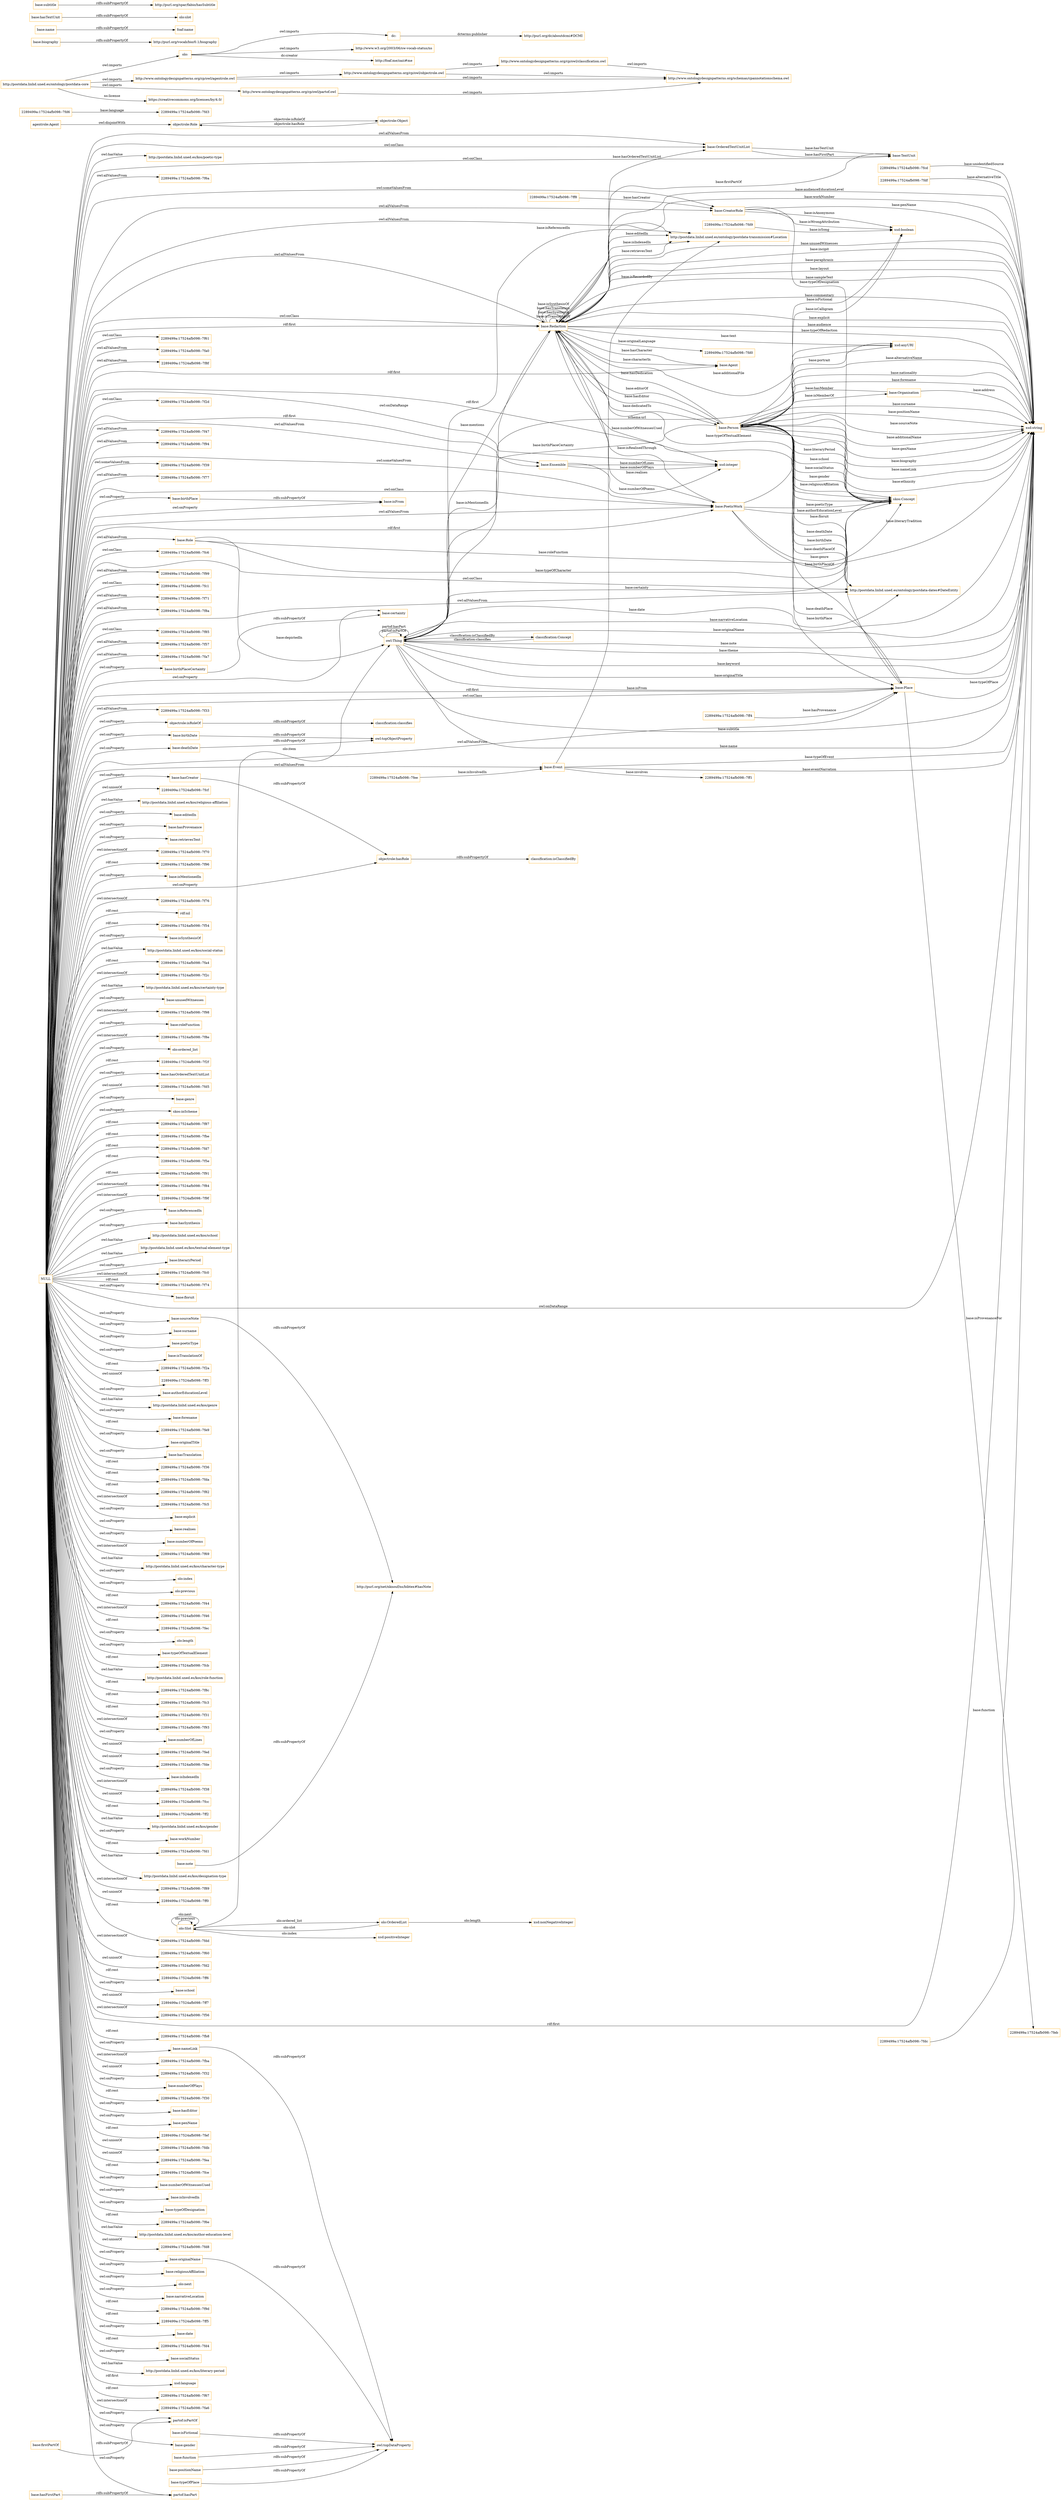 digraph ar2dtool_diagram { 
rankdir=LR;
size="1501"
node [shape = rectangle, color="orange"]; "2289499a:17524afb098:-7f6a" "2289499a:17524afb098:-7fdc" "base:Role" "2289499a:17524afb098:-7feb" "base:OrderedTextUnitList" "agentrole:Agent" "base:Agent" "base:CreatorRole" "base:Person" "base:Organisation" "2289499a:17524afb098:-7f61" "2289499a:17524afb098:-7fa0" "2289499a:17524afb098:-7f8f" "2289499a:17524afb098:-7fd6" "2289499a:17524afb098:-7fcd" "base:Redaction" "2289499a:17524afb098:-7f2d" "base:Ensemble" "2289499a:17524afb098:-7f47" "2289499a:17524afb098:-7fd9" "2289499a:17524afb098:-7ff4" "2289499a:17524afb098:-7f94" "base:TextUnit" "2289499a:17524afb098:-7f39" "2289499a:17524afb098:-7f77" "skos:Concept" "http://postdata.linhd.uned.es/ontology/postdata-dates#DateEntity" "base:Place" "2289499a:17524afb098:-7fdf" "2289499a:17524afb098:-7fc6" "base:Event" "2289499a:17524afb098:-7f99" "2289499a:17524afb098:-7ff1" "2289499a:17524afb098:-7fc1" "2289499a:17524afb098:-7f71" "2289499a:17524afb098:-7f8a" "2289499a:17524afb098:-7fee" "2289499a:17524afb098:-7ff8" "http://postdata.linhd.uned.es/ontology/postdata-transmission#Location" "2289499a:17524afb098:-7f85" "2289499a:17524afb098:-7f57" "2289499a:17524afb098:-7fa7" "base:PoeticWork" "2289499a:17524afb098:-7f33" "owl:Thing" "objectrole:Role" "objectrole:Object" "olo:Slot" "olo:OrderedList" "classification:Concept" ; /*classes style*/
	"base:deathDate" -> "owl:topObjectProperty" [ label = "rdfs:subPropertyOf" ];
	"http://www.ontologydesignpatterns.org/cp/owl/objectrole.owl" -> "http://www.ontologydesignpatterns.org/cp/owl/classification.owl" [ label = "owl:imports" ];
	"http://www.ontologydesignpatterns.org/cp/owl/objectrole.owl" -> "http://www.ontologydesignpatterns.org/schemas/cpannotationschema.owl" [ label = "owl:imports" ];
	"http://www.ontologydesignpatterns.org/cp/owl/classification.owl" -> "http://www.ontologydesignpatterns.org/schemas/cpannotationschema.owl" [ label = "owl:imports" ];
	"base:firstPartOf" -> "partof:isPartOf" [ label = "rdfs:subPropertyOf" ];
	"agentrole:Agent" -> "objectrole:Role" [ label = "owl:disjointWith" ];
	"dc:" -> "http://purl.org/dc/aboutdcmi#DCMI" [ label = "dcterms:publisher" ];
	"olo:" -> "http://www.w3.org/2003/06/sw-vocab-status/ns" [ label = "owl:imports" ];
	"olo:" -> "dc:" [ label = "owl:imports" ];
	"olo:" -> "http://foaf.me/zazi#me" [ label = "dc:creator" ];
	"base:birthPlaceCertainty" -> "base:certainty" [ label = "rdfs:subPropertyOf" ];
	"base:biography" -> "http://purl.org/vocab/bio/0.1/biography" [ label = "rdfs:subPropertyOf" ];
	"objectrole:isRoleOf" -> "classification:classifies" [ label = "rdfs:subPropertyOf" ];
	"base:nameLink" -> "owl:topDataProperty" [ label = "rdfs:subPropertyOf" ];
	"base:sourceNote" -> "http://purl.org/net/nknouf/ns/bibtex#hasNote" [ label = "rdfs:subPropertyOf" ];
	"base:name" -> "foaf:name" [ label = "rdfs:subPropertyOf" ];
	"base:hasTextUnit" -> "olo:slot" [ label = "rdfs:subPropertyOf" ];
	"NULL" -> "2289499a:17524afb098:-7fcf" [ label = "owl:unionOf" ];
	"NULL" -> "http://postdata.linhd.uned.es/kos/religious-affiliation" [ label = "owl:hasValue" ];
	"NULL" -> "base:PoeticWork" [ label = "owl:allValuesFrom" ];
	"NULL" -> "2289499a:17524afb098:-7f57" [ label = "owl:allValuesFrom" ];
	"NULL" -> "2289499a:17524afb098:-7f47" [ label = "owl:allValuesFrom" ];
	"NULL" -> "base:CreatorRole" [ label = "owl:someValuesFrom" ];
	"NULL" -> "base:editedIn" [ label = "owl:onProperty" ];
	"NULL" -> "base:Place" [ label = "rdf:first" ];
	"NULL" -> "base:hasProvenance" [ label = "owl:onProperty" ];
	"NULL" -> "base:retrievesText" [ label = "owl:onProperty" ];
	"NULL" -> "2289499a:17524afb098:-7fc6" [ label = "owl:onClass" ];
	"NULL" -> "2289499a:17524afb098:-7f8f" [ label = "owl:allValuesFrom" ];
	"NULL" -> "base:PoeticWork" [ label = "rdf:first" ];
	"NULL" -> "2289499a:17524afb098:-7f70" [ label = "owl:intersectionOf" ];
	"NULL" -> "2289499a:17524afb098:-7f96" [ label = "rdf:rest" ];
	"NULL" -> "base:isMentionedIn" [ label = "owl:onProperty" ];
	"NULL" -> "base:birthDate" [ label = "owl:onProperty" ];
	"NULL" -> "2289499a:17524afb098:-7f76" [ label = "owl:intersectionOf" ];
	"NULL" -> "rdf:nil" [ label = "rdf:rest" ];
	"NULL" -> "2289499a:17524afb098:-7f61" [ label = "owl:onClass" ];
	"NULL" -> "2289499a:17524afb098:-7f54" [ label = "rdf:rest" ];
	"NULL" -> "base:isSynthesisOf" [ label = "owl:onProperty" ];
	"NULL" -> "http://postdata.linhd.uned.es/kos/social-status" [ label = "owl:hasValue" ];
	"NULL" -> "2289499a:17524afb098:-7fa4" [ label = "rdf:rest" ];
	"NULL" -> "base:birthPlaceCertainty" [ label = "owl:onProperty" ];
	"NULL" -> "2289499a:17524afb098:-7f2c" [ label = "owl:intersectionOf" ];
	"NULL" -> "http://postdata.linhd.uned.es/kos/certainty-type" [ label = "owl:hasValue" ];
	"NULL" -> "base:unusedWitnesses" [ label = "owl:onProperty" ];
	"NULL" -> "2289499a:17524afb098:-7f98" [ label = "owl:intersectionOf" ];
	"NULL" -> "objectrole:isRoleOf" [ label = "owl:onProperty" ];
	"NULL" -> "base:roleFunction" [ label = "owl:onProperty" ];
	"NULL" -> "2289499a:17524afb098:-7f8e" [ label = "owl:intersectionOf" ];
	"NULL" -> "partof:isPartOf" [ label = "owl:onProperty" ];
	"NULL" -> "olo:ordered_list" [ label = "owl:onProperty" ];
	"NULL" -> "2289499a:17524afb098:-7f2f" [ label = "rdf:rest" ];
	"NULL" -> "base:hasOrderedTextUnitList" [ label = "owl:onProperty" ];
	"NULL" -> "2289499a:17524afb098:-7fd5" [ label = "owl:unionOf" ];
	"NULL" -> "base:Role" [ label = "owl:allValuesFrom" ];
	"NULL" -> "base:genre" [ label = "owl:onProperty" ];
	"NULL" -> "skos:inScheme" [ label = "owl:onProperty" ];
	"NULL" -> "base:OrderedTextUnitList" [ label = "owl:allValuesFrom" ];
	"NULL" -> "2289499a:17524afb098:-7f87" [ label = "rdf:rest" ];
	"NULL" -> "2289499a:17524afb098:-7fbe" [ label = "rdf:rest" ];
	"NULL" -> "base:CreatorRole" [ label = "owl:allValuesFrom" ];
	"NULL" -> "http://postdata.linhd.uned.es/ontology/postdata-dates#DateEntity" [ label = "owl:onClass" ];
	"NULL" -> "2289499a:17524afb098:-7fd7" [ label = "rdf:rest" ];
	"NULL" -> "base:Ensemble" [ label = "owl:allValuesFrom" ];
	"NULL" -> "2289499a:17524afb098:-7f5e" [ label = "rdf:rest" ];
	"NULL" -> "2289499a:17524afb098:-7f91" [ label = "rdf:rest" ];
	"NULL" -> "2289499a:17524afb098:-7f84" [ label = "owl:intersectionOf" ];
	"NULL" -> "2289499a:17524afb098:-7f9f" [ label = "owl:intersectionOf" ];
	"NULL" -> "base:isReferencedIn" [ label = "owl:onProperty" ];
	"NULL" -> "base:hasSynthesis" [ label = "owl:onProperty" ];
	"NULL" -> "base:Agent" [ label = "rdf:first" ];
	"NULL" -> "http://postdata.linhd.uned.es/kos/school" [ label = "owl:hasValue" ];
	"NULL" -> "skos:Concept" [ label = "rdf:first" ];
	"NULL" -> "http://postdata.linhd.uned.es/kos/textual-element-type" [ label = "owl:hasValue" ];
	"NULL" -> "base:literaryPeriod" [ label = "owl:onProperty" ];
	"NULL" -> "2289499a:17524afb098:-7fc0" [ label = "owl:intersectionOf" ];
	"NULL" -> "2289499a:17524afb098:-7f74" [ label = "rdf:rest" ];
	"NULL" -> "base:floruit" [ label = "owl:onProperty" ];
	"NULL" -> "xsd:string" [ label = "owl:onDataRange" ];
	"NULL" -> "base:surname" [ label = "owl:onProperty" ];
	"NULL" -> "base:poeticType" [ label = "owl:onProperty" ];
	"NULL" -> "base:isTranslationOf" [ label = "owl:onProperty" ];
	"NULL" -> "2289499a:17524afb098:-7f2a" [ label = "rdf:rest" ];
	"NULL" -> "2289499a:17524afb098:-7ff3" [ label = "owl:unionOf" ];
	"NULL" -> "base:authorEducationLevel" [ label = "owl:onProperty" ];
	"NULL" -> "http://postdata.linhd.uned.es/kos/genre" [ label = "owl:hasValue" ];
	"NULL" -> "base:forename" [ label = "owl:onProperty" ];
	"NULL" -> "2289499a:17524afb098:-7fa0" [ label = "owl:allValuesFrom" ];
	"NULL" -> "2289499a:17524afb098:-7fe9" [ label = "rdf:rest" ];
	"NULL" -> "base:originalTitle" [ label = "owl:onProperty" ];
	"NULL" -> "base:hasTranslation" [ label = "owl:onProperty" ];
	"NULL" -> "2289499a:17524afb098:-7f36" [ label = "rdf:rest" ];
	"NULL" -> "base:Redaction" [ label = "owl:allValuesFrom" ];
	"NULL" -> "2289499a:17524afb098:-7fda" [ label = "rdf:rest" ];
	"NULL" -> "2289499a:17524afb098:-7f82" [ label = "rdf:rest" ];
	"NULL" -> "2289499a:17524afb098:-7fc5" [ label = "owl:intersectionOf" ];
	"NULL" -> "base:explicit" [ label = "owl:onProperty" ];
	"NULL" -> "base:realises" [ label = "owl:onProperty" ];
	"NULL" -> "2289499a:17524afb098:-7f77" [ label = "owl:allValuesFrom" ];
	"NULL" -> "base:PoeticWork" [ label = "owl:someValuesFrom" ];
	"NULL" -> "base:numberOfPoems" [ label = "owl:onProperty" ];
	"NULL" -> "2289499a:17524afb098:-7fa7" [ label = "owl:allValuesFrom" ];
	"NULL" -> "2289499a:17524afb098:-7f69" [ label = "owl:intersectionOf" ];
	"NULL" -> "http://postdata.linhd.uned.es/kos/character-type" [ label = "owl:hasValue" ];
	"NULL" -> "olo:index" [ label = "owl:onProperty" ];
	"NULL" -> "olo:previous" [ label = "owl:onProperty" ];
	"NULL" -> "2289499a:17524afb098:-7f44" [ label = "rdf:rest" ];
	"NULL" -> "2289499a:17524afb098:-7fc1" [ label = "owl:onClass" ];
	"NULL" -> "2289499a:17524afb098:-7f46" [ label = "owl:intersectionOf" ];
	"NULL" -> "base:PoeticWork" [ label = "owl:onClass" ];
	"NULL" -> "xsd:string" [ label = "rdf:first" ];
	"NULL" -> "2289499a:17524afb098:-7fec" [ label = "rdf:rest" ];
	"NULL" -> "olo:length" [ label = "owl:onProperty" ];
	"NULL" -> "base:typeOfTextualElement" [ label = "owl:onProperty" ];
	"NULL" -> "2289499a:17524afb098:-7fcb" [ label = "rdf:rest" ];
	"NULL" -> "http://postdata.linhd.uned.es/kos/role-function" [ label = "owl:hasValue" ];
	"NULL" -> "2289499a:17524afb098:-7f8c" [ label = "rdf:rest" ];
	"NULL" -> "2289499a:17524afb098:-7fc3" [ label = "rdf:rest" ];
	"NULL" -> "2289499a:17524afb098:-7f31" [ label = "rdf:rest" ];
	"NULL" -> "2289499a:17524afb098:-7f93" [ label = "owl:intersectionOf" ];
	"NULL" -> "base:numberOfLines" [ label = "owl:onProperty" ];
	"NULL" -> "2289499a:17524afb098:-7fed" [ label = "owl:unionOf" ];
	"NULL" -> "2289499a:17524afb098:-7fde" [ label = "owl:unionOf" ];
	"NULL" -> "base:isIndexedIn" [ label = "owl:onProperty" ];
	"NULL" -> "2289499a:17524afb098:-7f38" [ label = "owl:intersectionOf" ];
	"NULL" -> "2289499a:17524afb098:-7f94" [ label = "owl:allValuesFrom" ];
	"NULL" -> "2289499a:17524afb098:-7fcc" [ label = "owl:unionOf" ];
	"NULL" -> "2289499a:17524afb098:-7f6a" [ label = "owl:allValuesFrom" ];
	"NULL" -> "2289499a:17524afb098:-7ff2" [ label = "rdf:rest" ];
	"NULL" -> "http://postdata.linhd.uned.es/kos/gender" [ label = "owl:hasValue" ];
	"NULL" -> "base:workNumber" [ label = "owl:onProperty" ];
	"NULL" -> "2289499a:17524afb098:-7fd1" [ label = "rdf:rest" ];
	"NULL" -> "base:hasCreator" [ label = "owl:onProperty" ];
	"NULL" -> "http://postdata.linhd.uned.es/kos/designation-type" [ label = "owl:hasValue" ];
	"NULL" -> "2289499a:17524afb098:-7f89" [ label = "owl:intersectionOf" ];
	"NULL" -> "base:deathDate" [ label = "owl:onProperty" ];
	"NULL" -> "2289499a:17524afb098:-7f99" [ label = "owl:allValuesFrom" ];
	"NULL" -> "2289499a:17524afb098:-7ff0" [ label = "owl:unionOf" ];
	"NULL" -> "2289499a:17524afb098:-7fdd" [ label = "rdf:rest" ];
	"NULL" -> "base:isFrom" [ label = "owl:onProperty" ];
	"NULL" -> "2289499a:17524afb098:-7f60" [ label = "owl:intersectionOf" ];
	"NULL" -> "2289499a:17524afb098:-7fd2" [ label = "owl:unionOf" ];
	"NULL" -> "2289499a:17524afb098:-7ff6" [ label = "rdf:rest" ];
	"NULL" -> "base:Redaction" [ label = "owl:onClass" ];
	"NULL" -> "base:school" [ label = "owl:onProperty" ];
	"NULL" -> "2289499a:17524afb098:-7ff7" [ label = "owl:unionOf" ];
	"NULL" -> "2289499a:17524afb098:-7f56" [ label = "owl:intersectionOf" ];
	"NULL" -> "xsd:integer" [ label = "owl:onDataRange" ];
	"NULL" -> "2289499a:17524afb098:-7f2d" [ label = "owl:onClass" ];
	"NULL" -> "2289499a:17524afb098:-7fb8" [ label = "rdf:rest" ];
	"NULL" -> "2289499a:17524afb098:-7fba" [ label = "owl:intersectionOf" ];
	"NULL" -> "objectrole:hasRole" [ label = "owl:onProperty" ];
	"NULL" -> "2289499a:17524afb098:-7f32" [ label = "owl:unionOf" ];
	"NULL" -> "partof:hasPart" [ label = "owl:onProperty" ];
	"NULL" -> "base:Place" [ label = "owl:onClass" ];
	"NULL" -> "base:numberOfPlays" [ label = "owl:onProperty" ];
	"NULL" -> "2289499a:17524afb098:-7f30" [ label = "rdf:rest" ];
	"NULL" -> "base:hasEditor" [ label = "owl:onProperty" ];
	"NULL" -> "base:penName" [ label = "owl:onProperty" ];
	"NULL" -> "base:nameLink" [ label = "owl:onProperty" ];
	"NULL" -> "base:Ensemble" [ label = "rdf:first" ];
	"NULL" -> "2289499a:17524afb098:-7fef" [ label = "rdf:rest" ];
	"NULL" -> "2289499a:17524afb098:-7fdb" [ label = "owl:unionOf" ];
	"NULL" -> "2289499a:17524afb098:-7fea" [ label = "owl:unionOf" ];
	"NULL" -> "2289499a:17524afb098:-7fce" [ label = "rdf:rest" ];
	"NULL" -> "base:numberOfWitnessesUsed" [ label = "owl:onProperty" ];
	"NULL" -> "base:isInvolvedIn" [ label = "owl:onProperty" ];
	"NULL" -> "base:typeOfDesignation" [ label = "owl:onProperty" ];
	"NULL" -> "http://postdata.linhd.uned.es/ontology/postdata-transmission#Location" [ label = "owl:allValuesFrom" ];
	"NULL" -> "2289499a:17524afb098:-7f6e" [ label = "rdf:rest" ];
	"NULL" -> "base:Redaction" [ label = "rdf:first" ];
	"NULL" -> "2289499a:17524afb098:-7f39" [ label = "owl:someValuesFrom" ];
	"NULL" -> "http://postdata.linhd.uned.es/kos/author-education-level" [ label = "owl:hasValue" ];
	"NULL" -> "2289499a:17524afb098:-7fd8" [ label = "owl:unionOf" ];
	"NULL" -> "base:originalName" [ label = "owl:onProperty" ];
	"NULL" -> "base:religiousAffiliation" [ label = "owl:onProperty" ];
	"NULL" -> "olo:next" [ label = "owl:onProperty" ];
	"NULL" -> "base:sourceNote" [ label = "owl:onProperty" ];
	"NULL" -> "base:narrativeLocation" [ label = "owl:onProperty" ];
	"NULL" -> "2289499a:17524afb098:-7f9d" [ label = "rdf:rest" ];
	"NULL" -> "2289499a:17524afb098:-7ff5" [ label = "rdf:rest" ];
	"NULL" -> "base:certainty" [ label = "owl:onProperty" ];
	"NULL" -> "base:date" [ label = "owl:onProperty" ];
	"NULL" -> "2289499a:17524afb098:-7f33" [ label = "owl:allValuesFrom" ];
	"NULL" -> "2289499a:17524afb098:-7fd4" [ label = "rdf:rest" ];
	"NULL" -> "base:TextUnit" [ label = "owl:onClass" ];
	"NULL" -> "base:Place" [ label = "owl:allValuesFrom" ];
	"NULL" -> "base:socialStatus" [ label = "owl:onProperty" ];
	"NULL" -> "http://postdata.linhd.uned.es/kos/literary-period" [ label = "owl:hasValue" ];
	"NULL" -> "http://postdata.linhd.uned.es/ontology/postdata-dates#DateEntity" [ label = "owl:allValuesFrom" ];
	"NULL" -> "xsd:language" [ label = "rdf:first" ];
	"NULL" -> "2289499a:17524afb098:-7f71" [ label = "owl:allValuesFrom" ];
	"NULL" -> "2289499a:17524afb098:-7f67" [ label = "rdf:rest" ];
	"NULL" -> "2289499a:17524afb098:-7fa6" [ label = "owl:intersectionOf" ];
	"NULL" -> "base:OrderedTextUnitList" [ label = "owl:onClass" ];
	"NULL" -> "base:gender" [ label = "owl:onProperty" ];
	"NULL" -> "http://postdata.linhd.uned.es/kos/poetic-type" [ label = "owl:hasValue" ];
	"NULL" -> "2289499a:17524afb098:-7f8a" [ label = "owl:allValuesFrom" ];
	"NULL" -> "2289499a:17524afb098:-7f85" [ label = "owl:onClass" ];
	"NULL" -> "base:Event" [ label = "owl:allValuesFrom" ];
	"NULL" -> "base:birthPlace" [ label = "owl:onProperty" ];
	"base:hasFirstPart" -> "partof:hasPart" [ label = "rdfs:subPropertyOf" ];
	"base:hasCreator" -> "objectrole:hasRole" [ label = "rdfs:subPropertyOf" ];
	"base:birthPlace" -> "base:isFrom" [ label = "rdfs:subPropertyOf" ];
	"http://www.ontologydesignpatterns.org/cp/owl/agentrole.owl" -> "http://www.ontologydesignpatterns.org/cp/owl/objectrole.owl" [ label = "owl:imports" ];
	"http://www.ontologydesignpatterns.org/cp/owl/agentrole.owl" -> "http://www.ontologydesignpatterns.org/schemas/cpannotationschema.owl" [ label = "owl:imports" ];
	"base:isFictional" -> "owl:topDataProperty" [ label = "rdfs:subPropertyOf" ];
	"base:subtitle" -> "http://purl.org/spar/fabio/hasSubtitle" [ label = "rdfs:subPropertyOf" ];
	"base:function" -> "owl:topDataProperty" [ label = "rdfs:subPropertyOf" ];
	"base:originalName" -> "owl:topDataProperty" [ label = "rdfs:subPropertyOf" ];
	"http://www.ontologydesignpatterns.org/cp/owl/partof.owl" -> "http://www.ontologydesignpatterns.org/schemas/cpannotationschema.owl" [ label = "owl:imports" ];
	"http://postdata.linhd.uned.es/ontology/postdata-core" -> "https://creativecommons.org/licenses/by/4.0/" [ label = "ns:license" ];
	"http://postdata.linhd.uned.es/ontology/postdata-core" -> "http://www.ontologydesignpatterns.org/cp/owl/partof.owl" [ label = "owl:imports" ];
	"http://postdata.linhd.uned.es/ontology/postdata-core" -> "http://www.ontologydesignpatterns.org/cp/owl/agentrole.owl" [ label = "owl:imports" ];
	"http://postdata.linhd.uned.es/ontology/postdata-core" -> "olo:" [ label = "owl:imports" ];
	"base:note" -> "http://purl.org/net/nknouf/ns/bibtex#hasNote" [ label = "rdfs:subPropertyOf" ];
	"base:birthDate" -> "owl:topObjectProperty" [ label = "rdfs:subPropertyOf" ];
	"base:positionName" -> "owl:topDataProperty" [ label = "rdfs:subPropertyOf" ];
	"objectrole:hasRole" -> "classification:isClassifiedBy" [ label = "rdfs:subPropertyOf" ];
	"base:typeOfPlace" -> "owl:topDataProperty" [ label = "rdfs:subPropertyOf" ];
	"base:Redaction" -> "owl:Thing" [ label = "base:mentions" ];
	"base:Person" -> "xsd:boolean" [ label = "base:isFictional" ];
	"owl:Thing" -> "xsd:string" [ label = "base:narrativeLocation" ];
	"base:CreatorRole" -> "xsd:string" [ label = "base:penName" ];
	"base:Person" -> "base:Place" [ label = "base:deathPlace" ];
	"base:Ensemble" -> "xsd:integer" [ label = "base:numberOfLines" ];
	"base:Redaction" -> "xsd:string" [ label = "base:audienceEducationLevel" ];
	"base:Event" -> "xsd:string" [ label = "base:eventNarration" ];
	"base:Redaction" -> "xsd:string" [ label = "base:workNumber" ];
	"owl:Thing" -> "xsd:string" [ label = "base:originalName" ];
	"base:OrderedTextUnitList" -> "base:TextUnit" [ label = "base:hasTextUnit" ];
	"base:Redaction" -> "base:Person" [ label = "base:hasEditor" ];
	"olo:Slot" -> "olo:Slot" [ label = "olo:previous" ];
	"base:Redaction" -> "xsd:string" [ label = "base:unusedWitnesses" ];
	"base:Place" -> "base:Person" [ label = "base:deathPlaceOf" ];
	"base:Person" -> "http://postdata.linhd.uned.es/ontology/postdata-dates#DateEntity" [ label = "base:floruit" ];
	"base:Person" -> "xsd:string" [ label = "base:surname" ];
	"base:Person" -> "xsd:string" [ label = "base:positionName" ];
	"classification:Concept" -> "owl:Thing" [ label = "classification:classifies" ];
	"2289499a:17524afb098:-7ff8" -> "base:CreatorRole" [ label = "base:hasCreator" ];
	"base:Redaction" -> "xsd:string" [ label = "base:paraphrasis" ];
	"base:Person" -> "base:Redaction" [ label = "base:hasDedication" ];
	"base:Event" -> "xsd:string" [ label = "base:typeOfEvent" ];
	"base:Person" -> "http://postdata.linhd.uned.es/ontology/postdata-dates#DateEntity" [ label = "base:deathDate" ];
	"base:Person" -> "base:Place" [ label = "base:birthPlace" ];
	"base:Event" -> "http://postdata.linhd.uned.es/ontology/postdata-transmission#Location" [ label = "base:isRecordedBy" ];
	"base:CreatorRole" -> "xsd:boolean" [ label = "base:isAnonymous" ];
	"base:Redaction" -> "base:Agent" [ label = "base:hasCharacter" ];
	"base:Redaction" -> "xsd:anyURI" [ label = "base:text" ];
	"base:Redaction" -> "xsd:anyURI" [ label = "base:additionalFile" ];
	"base:Person" -> "base:Organisation" [ label = "base:isMemberOf" ];
	"base:Redaction" -> "xsd:string" [ label = "base:layout" ];
	"base:PoeticWork" -> "xsd:boolean" [ label = "base:isCalligram" ];
	"olo:Slot" -> "olo:OrderedList" [ label = "olo:ordered_list" ];
	"base:Redaction" -> "http://postdata.linhd.uned.es/ontology/postdata-transmission#Location" [ label = "base:editedIn" ];
	"base:Redaction" -> "skos:Concept" [ label = "base:typeOfTextualElement" ];
	"olo:OrderedList" -> "xsd:nonNegativeInteger" [ label = "olo:length" ];
	"2289499a:17524afb098:-7fee" -> "base:Event" [ label = "base:isInvolvedIn" ];
	"base:PoeticWork" -> "base:Redaction" [ label = "base:isRealisedThrough" ];
	"base:Redaction" -> "base:PoeticWork" [ label = "base:realises" ];
	"base:Person" -> "skos:Concept" [ label = "base:religiousAffiliation" ];
	"base:Person" -> "xsd:string" [ label = "base:sourceNote" ];
	"base:Redaction" -> "xsd:string" [ label = "base:sampleText" ];
	"base:Redaction" -> "xsd:string" [ label = "base:incipit" ];
	"base:Person" -> "http://postdata.linhd.uned.es/ontology/postdata-dates#DateEntity" [ label = "base:birthDate" ];
	"base:Person" -> "owl:Thing" [ label = "base:birthPlaceCertainty" ];
	"base:Person" -> "skos:Concept" [ label = "base:literaryPeriod" ];
	"base:Person" -> "xsd:string" [ label = "base:additionalName" ];
	"base:Person" -> "xsd:string" [ label = "base:genName" ];
	"base:Person" -> "base:Redaction" [ label = "base:editorOf" ];
	"base:CreatorRole" -> "skos:Concept" [ label = "base:typeOfDesignation" ];
	"base:Person" -> "xsd:string" [ label = "base:biography" ];
	"base:Redaction" -> "base:Redaction" [ label = "base:isTranslationOf" ];
	"owl:Thing" -> "skos:Concept" [ label = "base:certainty" ];
	"base:Redaction" -> "base:Redaction" [ label = "base:hasSynthesis" ];
	"olo:OrderedList" -> "olo:Slot" [ label = "olo:slot" ];
	"base:Person" -> "skos:Concept" [ label = "base:school" ];
	"olo:Slot" -> "olo:Slot" [ label = "olo:next" ];
	"owl:Thing" -> "xsd:anyURI" [ label = "schema:url" ];
	"owl:Thing" -> "http://postdata.linhd.uned.es/ontology/postdata-transmission#Location" [ label = "base:isReferencedIn" ];
	"base:PoeticWork" -> "xsd:string" [ label = "base:literaryTradition" ];
	"owl:Thing" -> "xsd:string" [ label = "base:note" ];
	"2289499a:17524afb098:-7fcd" -> "xsd:string" [ label = "base:unidentifiedSource" ];
	"owl:Thing" -> "xsd:string" [ label = "base:theme" ];
	"base:Event" -> "2289499a:17524afb098:-7ff1" [ label = "base:involves" ];
	"base:Role" -> "skos:Concept" [ label = "base:roleFunction" ];
	"base:PoeticWork" -> "skos:Concept" [ label = "base:poeticType" ];
	"olo:Slot" -> "owl:Thing" [ label = "olo:item" ];
	"base:Place" -> "xsd:string" [ label = "base:typeOfPlace" ];
	"2289499a:17524afb098:-7fd9" -> "xsd:boolean" [ label = "base:isSong" ];
	"base:Person" -> "xsd:string" [ label = "base:nameLink" ];
	"base:Ensemble" -> "xsd:integer" [ label = "base:numberOfPlays" ];
	"base:Place" -> "base:Person" [ label = "base:birthPlaceOf" ];
	"base:Redaction" -> "http://postdata.linhd.uned.es/ontology/postdata-transmission#Location" [ label = "base:isIndexedIn" ];
	"base:Person" -> "xsd:string" [ label = "base:ethnicity" ];
	"owl:Thing" -> "xsd:string" [ label = "base:keyword" ];
	"base:Redaction" -> "xsd:string" [ label = "base:commentary" ];
	"base:Redaction" -> "base:OrderedTextUnitList" [ label = "base:hasOrderedTextUnitList" ];
	"owl:Thing" -> "xsd:string" [ label = "base:originalTitle" ];
	"base:Person" -> "skos:Concept" [ label = "base:socialStatus" ];
	"owl:Thing" -> "classification:Concept" [ label = "classification:isClassifiedBy" ];
	"owl:Thing" -> "owl:Thing" [ label = "partof:isPartOf" ];
	"olo:Slot" -> "xsd:positiveInteger" [ label = "olo:index" ];
	"2289499a:17524afb098:-7fdc" -> "xsd:string" [ label = "base:function" ];
	"base:PoeticWork" -> "skos:Concept" [ label = "base:authorEducationLevel" ];
	"owl:Thing" -> "base:Place" [ label = "base:isFrom" ];
	"base:Redaction" -> "base:Redaction" [ label = "base:hasTranslation" ];
	"base:CreatorRole" -> "xsd:boolean" [ label = "base:isWrongAttribution" ];
	"owl:Thing" -> "http://postdata.linhd.uned.es/ontology/postdata-dates#DateEntity" [ label = "base:date" ];
	"base:TextUnit" -> "base:Redaction" [ label = "base:firstPartOf" ];
	"base:Person" -> "xsd:string" [ label = "base:alternativeName" ];
	"objectrole:Object" -> "objectrole:Role" [ label = "objectrole:hasRole" ];
	"2289499a:17524afb098:-7ff4" -> "base:Place" [ label = "base:hasProvenance" ];
	"base:Person" -> "xsd:string" [ label = "base:nationality" ];
	"owl:Thing" -> "base:Redaction" [ label = "base:isMentionedIn" ];
	"base:OrderedTextUnitList" -> "base:TextUnit" [ label = "base:hasFirstPart" ];
	"base:Person" -> "xsd:anyURI" [ label = "base:portrait" ];
	"2289499a:17524afb098:-7fdf" -> "xsd:string" [ label = "base:alternativeTitle" ];
	"base:Organisation" -> "xsd:string" [ label = "base:address" ];
	"base:Role" -> "skos:Concept" [ label = "base:typeOfCharacter" ];
	"base:Organisation" -> "base:Person" [ label = "base:hasMember" ];
	"base:Place" -> "2289499a:17524afb098:-7feb" [ label = "base:isProvenanceFor" ];
	"base:Redaction" -> "xsd:string" [ label = "base:explicit" ];
	"owl:Thing" -> "xsd:string" [ label = "base:subtitle" ];
	"base:Redaction" -> "http://postdata.linhd.uned.es/ontology/postdata-transmission#Location" [ label = "base:retrievesText" ];
	"base:Person" -> "skos:Concept" [ label = "base:gender" ];
	"base:PoeticWork" -> "skos:Concept" [ label = "base:genre" ];
	"owl:Thing" -> "xsd:string" [ label = "base:name" ];
	"base:Redaction" -> "base:Person" [ label = "base:dedicatedTo" ];
	"base:Person" -> "xsd:string" [ label = "base:forename" ];
	"base:Redaction" -> "xsd:string" [ label = "base:audience" ];
	"base:Ensemble" -> "xsd:integer" [ label = "base:numberOfPoems" ];
	"base:Redaction" -> "xsd:string" [ label = "base:typeOfRedaction" ];
	"base:Redaction" -> "xsd:integer" [ label = "base:numberOfWitnessesUsed" ];
	"base:Redaction" -> "2289499a:17524afb098:-7fd0" [ label = "base:originalLanguage" ];
	"owl:Thing" -> "owl:Thing" [ label = "partof:hasPart" ];
	"base:Role" -> "owl:Thing" [ label = "base:depictedIn" ];
	"base:Agent" -> "base:Redaction" [ label = "base:characterIn" ];
	"2289499a:17524afb098:-7fd6" -> "2289499a:17524afb098:-7fd3" [ label = "base:language" ];
	"objectrole:Role" -> "objectrole:Object" [ label = "objectrole:isRoleOf" ];
	"base:Redaction" -> "base:Redaction" [ label = "base:isSynthesisOf" ];

}
